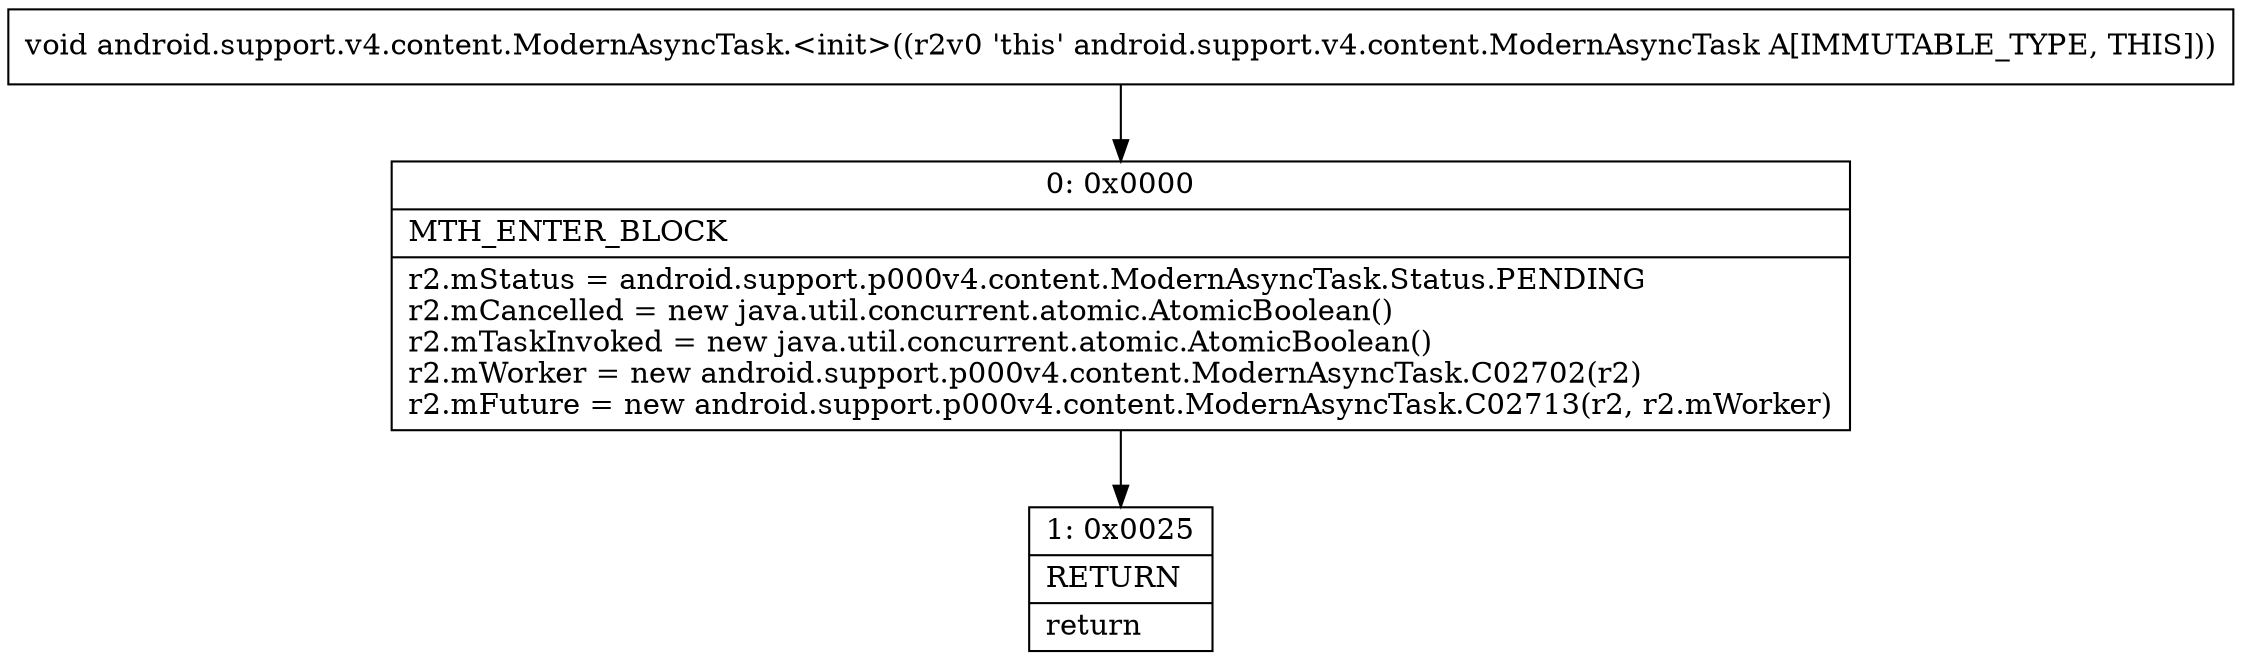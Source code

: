 digraph "CFG forandroid.support.v4.content.ModernAsyncTask.\<init\>()V" {
Node_0 [shape=record,label="{0\:\ 0x0000|MTH_ENTER_BLOCK\l|r2.mStatus = android.support.p000v4.content.ModernAsyncTask.Status.PENDING\lr2.mCancelled = new java.util.concurrent.atomic.AtomicBoolean()\lr2.mTaskInvoked = new java.util.concurrent.atomic.AtomicBoolean()\lr2.mWorker = new android.support.p000v4.content.ModernAsyncTask.C02702(r2)\lr2.mFuture = new android.support.p000v4.content.ModernAsyncTask.C02713(r2, r2.mWorker)\l}"];
Node_1 [shape=record,label="{1\:\ 0x0025|RETURN\l|return\l}"];
MethodNode[shape=record,label="{void android.support.v4.content.ModernAsyncTask.\<init\>((r2v0 'this' android.support.v4.content.ModernAsyncTask A[IMMUTABLE_TYPE, THIS])) }"];
MethodNode -> Node_0;
Node_0 -> Node_1;
}

